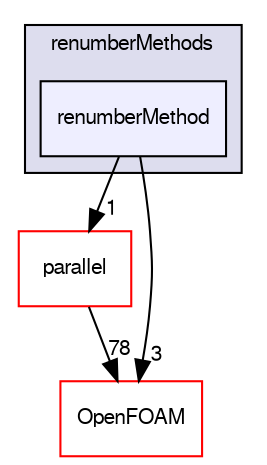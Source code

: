 digraph "src/renumber/renumberMethods/renumberMethod" {
  bgcolor=transparent;
  compound=true
  node [ fontsize="10", fontname="FreeSans"];
  edge [ labelfontsize="10", labelfontname="FreeSans"];
  subgraph clusterdir_9e5805c39c1270dd5674b9b6b0d61546 {
    graph [ bgcolor="#ddddee", pencolor="black", label="renumberMethods" fontname="FreeSans", fontsize="10", URL="dir_9e5805c39c1270dd5674b9b6b0d61546.html"]
  dir_7e8cb84010c18ee64866a2dfba113969 [shape=box, label="renumberMethod", style="filled", fillcolor="#eeeeff", pencolor="black", URL="dir_7e8cb84010c18ee64866a2dfba113969.html"];
  }
  dir_72b2b5518d1565784443265ec6729f79 [shape=box label="parallel" color="red" URL="dir_72b2b5518d1565784443265ec6729f79.html"];
  dir_c5473ff19b20e6ec4dfe5c310b3778a8 [shape=box label="OpenFOAM" color="red" URL="dir_c5473ff19b20e6ec4dfe5c310b3778a8.html"];
  dir_7e8cb84010c18ee64866a2dfba113969->dir_72b2b5518d1565784443265ec6729f79 [headlabel="1", labeldistance=1.5 headhref="dir_002443_002261.html"];
  dir_7e8cb84010c18ee64866a2dfba113969->dir_c5473ff19b20e6ec4dfe5c310b3778a8 [headlabel="3", labeldistance=1.5 headhref="dir_002443_001732.html"];
  dir_72b2b5518d1565784443265ec6729f79->dir_c5473ff19b20e6ec4dfe5c310b3778a8 [headlabel="78", labeldistance=1.5 headhref="dir_002261_001732.html"];
}
